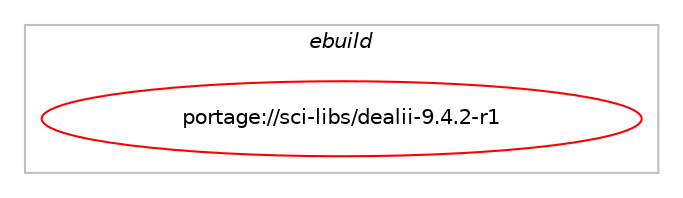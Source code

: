 digraph prolog {

# *************
# Graph options
# *************

newrank=true;
concentrate=true;
compound=true;
graph [rankdir=LR,fontname=Helvetica,fontsize=10,ranksep=1.5];#, ranksep=2.5, nodesep=0.2];
edge  [arrowhead=vee];
node  [fontname=Helvetica,fontsize=10];

# **********
# The ebuild
# **********

subgraph cluster_leftcol {
color=gray;
label=<<i>ebuild</i>>;
id [label="portage://sci-libs/dealii-9.4.2-r1", color=red, width=4, href="../sci-libs/dealii-9.4.2-r1.svg"];
}

# ****************
# The dependencies
# ****************

subgraph cluster_midcol {
color=gray;
label=<<i>dependencies</i>>;
subgraph cluster_compile {
fillcolor="#eeeeee";
style=filled;
label=<<i>compile</i>>;
# *** BEGIN UNKNOWN DEPENDENCY TYPE (TODO) ***
# id -> equal(use_conditional_group(positive,adolc,portage://sci-libs/dealii-9.4.2-r1,[package_dependency(portage://sci-libs/dealii-9.4.2-r1,install,no,sci-libs,adolc,none,[,,],[],[])]))
# *** END UNKNOWN DEPENDENCY TYPE (TODO) ***

# *** BEGIN UNKNOWN DEPENDENCY TYPE (TODO) ***
# id -> equal(use_conditional_group(positive,arborx,portage://sci-libs/dealii-9.4.2-r1,[package_dependency(portage://sci-libs/dealii-9.4.2-r1,install,no,sci-libs,arborx,none,[,,],[],[use(equal(mpi),none)])]))
# *** END UNKNOWN DEPENDENCY TYPE (TODO) ***

# *** BEGIN UNKNOWN DEPENDENCY TYPE (TODO) ***
# id -> equal(use_conditional_group(positive,arpack,portage://sci-libs/dealii-9.4.2-r1,[package_dependency(portage://sci-libs/dealii-9.4.2-r1,install,no,sci-libs,arpack,none,[,,],[],[use(equal(mpi),none)])]))
# *** END UNKNOWN DEPENDENCY TYPE (TODO) ***

# *** BEGIN UNKNOWN DEPENDENCY TYPE (TODO) ***
# id -> equal(use_conditional_group(positive,assimp,portage://sci-libs/dealii-9.4.2-r1,[package_dependency(portage://sci-libs/dealii-9.4.2-r1,install,no,media-libs,assimp,none,[,,],any_same_slot,[])]))
# *** END UNKNOWN DEPENDENCY TYPE (TODO) ***

# *** BEGIN UNKNOWN DEPENDENCY TYPE (TODO) ***
# id -> equal(use_conditional_group(positive,cuda,portage://sci-libs/dealii-9.4.2-r1,[package_dependency(portage://sci-libs/dealii-9.4.2-r1,install,no,dev-util,nvidia-cuda-toolkit,none,[,,],[],[])]))
# *** END UNKNOWN DEPENDENCY TYPE (TODO) ***

# *** BEGIN UNKNOWN DEPENDENCY TYPE (TODO) ***
# id -> equal(use_conditional_group(positive,doc,portage://sci-libs/dealii-9.4.2-r1,[package_dependency(portage://sci-libs/dealii-9.4.2-r1,install,no,app-text,doxygen,none,[,,],[],[use(enable(dot),none)]),package_dependency(portage://sci-libs/dealii-9.4.2-r1,install,no,dev-lang,perl,none,[,,],[],[])]))
# *** END UNKNOWN DEPENDENCY TYPE (TODO) ***

# *** BEGIN UNKNOWN DEPENDENCY TYPE (TODO) ***
# id -> equal(use_conditional_group(positive,ginkgo,portage://sci-libs/dealii-9.4.2-r1,[package_dependency(portage://sci-libs/dealii-9.4.2-r1,install,no,sci-libs,ginkgo,none,[,,],[],[])]))
# *** END UNKNOWN DEPENDENCY TYPE (TODO) ***

# *** BEGIN UNKNOWN DEPENDENCY TYPE (TODO) ***
# id -> equal(use_conditional_group(positive,gmsh,portage://sci-libs/dealii-9.4.2-r1,[package_dependency(portage://sci-libs/dealii-9.4.2-r1,install,no,sci-libs,gmsh,none,[,,],[],[])]))
# *** END UNKNOWN DEPENDENCY TYPE (TODO) ***

# *** BEGIN UNKNOWN DEPENDENCY TYPE (TODO) ***
# id -> equal(use_conditional_group(positive,gsl,portage://sci-libs/dealii-9.4.2-r1,[package_dependency(portage://sci-libs/dealii-9.4.2-r1,install,no,sci-libs,gsl,none,[,,],any_same_slot,[])]))
# *** END UNKNOWN DEPENDENCY TYPE (TODO) ***

# *** BEGIN UNKNOWN DEPENDENCY TYPE (TODO) ***
# id -> equal(use_conditional_group(positive,hdf5,portage://sci-libs/dealii-9.4.2-r1,[package_dependency(portage://sci-libs/dealii-9.4.2-r1,install,no,sci-libs,hdf5,none,[,,],any_same_slot,[use(equal(mpi),none)])]))
# *** END UNKNOWN DEPENDENCY TYPE (TODO) ***

# *** BEGIN UNKNOWN DEPENDENCY TYPE (TODO) ***
# id -> equal(use_conditional_group(positive,lapack,portage://sci-libs/dealii-9.4.2-r1,[package_dependency(portage://sci-libs/dealii-9.4.2-r1,install,no,virtual,lapack,none,[,,],[],[])]))
# *** END UNKNOWN DEPENDENCY TYPE (TODO) ***

# *** BEGIN UNKNOWN DEPENDENCY TYPE (TODO) ***
# id -> equal(use_conditional_group(positive,metis,portage://sci-libs/dealii-9.4.2-r1,[package_dependency(portage://sci-libs/dealii-9.4.2-r1,install,no,sci-libs,metis,greaterequal,[5,,,5],[],[]),use_conditional_group(positive,mpi,portage://sci-libs/dealii-9.4.2-r1,[package_dependency(portage://sci-libs/dealii-9.4.2-r1,install,no,sci-libs,parmetis,greaterequal,[4,,,4],[],[])])]))
# *** END UNKNOWN DEPENDENCY TYPE (TODO) ***

# *** BEGIN UNKNOWN DEPENDENCY TYPE (TODO) ***
# id -> equal(use_conditional_group(positive,mpi,portage://sci-libs/dealii-9.4.2-r1,[package_dependency(portage://sci-libs/dealii-9.4.2-r1,install,no,virtual,mpi,none,[,,],[],[use(enable(cxx),none)])]))
# *** END UNKNOWN DEPENDENCY TYPE (TODO) ***

# *** BEGIN UNKNOWN DEPENDENCY TYPE (TODO) ***
# id -> equal(use_conditional_group(positive,muparser,portage://sci-libs/dealii-9.4.2-r1,[package_dependency(portage://sci-libs/dealii-9.4.2-r1,install,no,dev-cpp,muParser,none,[,,],[],[])]))
# *** END UNKNOWN DEPENDENCY TYPE (TODO) ***

# *** BEGIN UNKNOWN DEPENDENCY TYPE (TODO) ***
# id -> equal(use_conditional_group(positive,opencascade,portage://sci-libs/dealii-9.4.2-r1,[package_dependency(portage://sci-libs/dealii-9.4.2-r1,install,no,sci-libs,opencascade,none,[,,],any_same_slot,[])]))
# *** END UNKNOWN DEPENDENCY TYPE (TODO) ***

# *** BEGIN UNKNOWN DEPENDENCY TYPE (TODO) ***
# id -> equal(use_conditional_group(positive,p4est,portage://sci-libs/dealii-9.4.2-r1,[package_dependency(portage://sci-libs/dealii-9.4.2-r1,install,no,sci-libs,p4est,none,[,,],[],[use(enable(mpi),none)])]))
# *** END UNKNOWN DEPENDENCY TYPE (TODO) ***

# *** BEGIN UNKNOWN DEPENDENCY TYPE (TODO) ***
# id -> equal(use_conditional_group(positive,petsc,portage://sci-libs/dealii-9.4.2-r1,[package_dependency(portage://sci-libs/dealii-9.4.2-r1,install,no,sci-mathematics,petsc,none,[,,],[],[use(equal(mpi),none)])]))
# *** END UNKNOWN DEPENDENCY TYPE (TODO) ***

# *** BEGIN UNKNOWN DEPENDENCY TYPE (TODO) ***
# id -> equal(use_conditional_group(positive,scalapack,portage://sci-libs/dealii-9.4.2-r1,[package_dependency(portage://sci-libs/dealii-9.4.2-r1,install,no,sci-libs,scalapack,none,[,,],[],[])]))
# *** END UNKNOWN DEPENDENCY TYPE (TODO) ***

# *** BEGIN UNKNOWN DEPENDENCY TYPE (TODO) ***
# id -> equal(use_conditional_group(positive,slepc,portage://sci-libs/dealii-9.4.2-r1,[package_dependency(portage://sci-libs/dealii-9.4.2-r1,install,no,sci-mathematics,slepc,none,[,,],[],[use(equal(mpi),none)])]))
# *** END UNKNOWN DEPENDENCY TYPE (TODO) ***

# *** BEGIN UNKNOWN DEPENDENCY TYPE (TODO) ***
# id -> equal(use_conditional_group(positive,sparse,portage://sci-libs/dealii-9.4.2-r1,[package_dependency(portage://sci-libs/dealii-9.4.2-r1,install,no,sci-libs,umfpack,none,[,,],[],[])]))
# *** END UNKNOWN DEPENDENCY TYPE (TODO) ***

# *** BEGIN UNKNOWN DEPENDENCY TYPE (TODO) ***
# id -> equal(use_conditional_group(positive,sundials,portage://sci-libs/dealii-9.4.2-r1,[package_dependency(portage://sci-libs/dealii-9.4.2-r1,install,no,sci-libs,sundials,none,[,,],any_same_slot,[])]))
# *** END UNKNOWN DEPENDENCY TYPE (TODO) ***

# *** BEGIN UNKNOWN DEPENDENCY TYPE (TODO) ***
# id -> equal(use_conditional_group(positive,symengine,portage://sci-libs/dealii-9.4.2-r1,[package_dependency(portage://sci-libs/dealii-9.4.2-r1,install,no,sci-libs,symengine,greaterequal,[0.4,,,0.4],any_same_slot,[])]))
# *** END UNKNOWN DEPENDENCY TYPE (TODO) ***

# *** BEGIN UNKNOWN DEPENDENCY TYPE (TODO) ***
# id -> equal(use_conditional_group(positive,trilinos,portage://sci-libs/dealii-9.4.2-r1,[package_dependency(portage://sci-libs/dealii-9.4.2-r1,install,no,sci-libs,trilinos,none,[,,],[],[])]))
# *** END UNKNOWN DEPENDENCY TYPE (TODO) ***

# *** BEGIN UNKNOWN DEPENDENCY TYPE (TODO) ***
# id -> equal(package_dependency(portage://sci-libs/dealii-9.4.2-r1,install,no,app-arch,bzip2,none,[,,],[],[]))
# *** END UNKNOWN DEPENDENCY TYPE (TODO) ***

# *** BEGIN UNKNOWN DEPENDENCY TYPE (TODO) ***
# id -> equal(package_dependency(portage://sci-libs/dealii-9.4.2-r1,install,no,dev-cpp,tbb,none,[,,],any_same_slot,[]))
# *** END UNKNOWN DEPENDENCY TYPE (TODO) ***

# *** BEGIN UNKNOWN DEPENDENCY TYPE (TODO) ***
# id -> equal(package_dependency(portage://sci-libs/dealii-9.4.2-r1,install,no,dev-libs,boost,none,[,,],any_same_slot,[]))
# *** END UNKNOWN DEPENDENCY TYPE (TODO) ***

# *** BEGIN UNKNOWN DEPENDENCY TYPE (TODO) ***
# id -> equal(package_dependency(portage://sci-libs/dealii-9.4.2-r1,install,no,sys-libs,zlib,none,[,,],[],[]))
# *** END UNKNOWN DEPENDENCY TYPE (TODO) ***

# *** BEGIN UNKNOWN DEPENDENCY TYPE (TODO) ***
# id -> equal(package_dependency(portage://sci-libs/dealii-9.4.2-r1,install,no,virtual,pkgconfig,none,[,,],[],[]))
# *** END UNKNOWN DEPENDENCY TYPE (TODO) ***

}
subgraph cluster_compileandrun {
fillcolor="#eeeeee";
style=filled;
label=<<i>compile and run</i>>;
}
subgraph cluster_run {
fillcolor="#eeeeee";
style=filled;
label=<<i>run</i>>;
# *** BEGIN UNKNOWN DEPENDENCY TYPE (TODO) ***
# id -> equal(use_conditional_group(positive,adolc,portage://sci-libs/dealii-9.4.2-r1,[package_dependency(portage://sci-libs/dealii-9.4.2-r1,run,no,sci-libs,adolc,none,[,,],[],[])]))
# *** END UNKNOWN DEPENDENCY TYPE (TODO) ***

# *** BEGIN UNKNOWN DEPENDENCY TYPE (TODO) ***
# id -> equal(use_conditional_group(positive,arborx,portage://sci-libs/dealii-9.4.2-r1,[package_dependency(portage://sci-libs/dealii-9.4.2-r1,run,no,sci-libs,arborx,none,[,,],[],[use(equal(mpi),none)])]))
# *** END UNKNOWN DEPENDENCY TYPE (TODO) ***

# *** BEGIN UNKNOWN DEPENDENCY TYPE (TODO) ***
# id -> equal(use_conditional_group(positive,arpack,portage://sci-libs/dealii-9.4.2-r1,[package_dependency(portage://sci-libs/dealii-9.4.2-r1,run,no,sci-libs,arpack,none,[,,],[],[use(equal(mpi),none)])]))
# *** END UNKNOWN DEPENDENCY TYPE (TODO) ***

# *** BEGIN UNKNOWN DEPENDENCY TYPE (TODO) ***
# id -> equal(use_conditional_group(positive,assimp,portage://sci-libs/dealii-9.4.2-r1,[package_dependency(portage://sci-libs/dealii-9.4.2-r1,run,no,media-libs,assimp,none,[,,],any_same_slot,[])]))
# *** END UNKNOWN DEPENDENCY TYPE (TODO) ***

# *** BEGIN UNKNOWN DEPENDENCY TYPE (TODO) ***
# id -> equal(use_conditional_group(positive,cuda,portage://sci-libs/dealii-9.4.2-r1,[package_dependency(portage://sci-libs/dealii-9.4.2-r1,run,no,dev-util,nvidia-cuda-toolkit,none,[,,],[],[])]))
# *** END UNKNOWN DEPENDENCY TYPE (TODO) ***

# *** BEGIN UNKNOWN DEPENDENCY TYPE (TODO) ***
# id -> equal(use_conditional_group(positive,ginkgo,portage://sci-libs/dealii-9.4.2-r1,[package_dependency(portage://sci-libs/dealii-9.4.2-r1,run,no,sci-libs,ginkgo,none,[,,],[],[])]))
# *** END UNKNOWN DEPENDENCY TYPE (TODO) ***

# *** BEGIN UNKNOWN DEPENDENCY TYPE (TODO) ***
# id -> equal(use_conditional_group(positive,gmsh,portage://sci-libs/dealii-9.4.2-r1,[package_dependency(portage://sci-libs/dealii-9.4.2-r1,run,no,sci-libs,gmsh,none,[,,],[],[])]))
# *** END UNKNOWN DEPENDENCY TYPE (TODO) ***

# *** BEGIN UNKNOWN DEPENDENCY TYPE (TODO) ***
# id -> equal(use_conditional_group(positive,gsl,portage://sci-libs/dealii-9.4.2-r1,[package_dependency(portage://sci-libs/dealii-9.4.2-r1,run,no,sci-libs,gsl,none,[,,],any_same_slot,[])]))
# *** END UNKNOWN DEPENDENCY TYPE (TODO) ***

# *** BEGIN UNKNOWN DEPENDENCY TYPE (TODO) ***
# id -> equal(use_conditional_group(positive,hdf5,portage://sci-libs/dealii-9.4.2-r1,[package_dependency(portage://sci-libs/dealii-9.4.2-r1,run,no,sci-libs,hdf5,none,[,,],any_same_slot,[use(equal(mpi),none)])]))
# *** END UNKNOWN DEPENDENCY TYPE (TODO) ***

# *** BEGIN UNKNOWN DEPENDENCY TYPE (TODO) ***
# id -> equal(use_conditional_group(positive,lapack,portage://sci-libs/dealii-9.4.2-r1,[package_dependency(portage://sci-libs/dealii-9.4.2-r1,run,no,virtual,lapack,none,[,,],[],[])]))
# *** END UNKNOWN DEPENDENCY TYPE (TODO) ***

# *** BEGIN UNKNOWN DEPENDENCY TYPE (TODO) ***
# id -> equal(use_conditional_group(positive,metis,portage://sci-libs/dealii-9.4.2-r1,[package_dependency(portage://sci-libs/dealii-9.4.2-r1,run,no,sci-libs,metis,greaterequal,[5,,,5],[],[]),use_conditional_group(positive,mpi,portage://sci-libs/dealii-9.4.2-r1,[package_dependency(portage://sci-libs/dealii-9.4.2-r1,run,no,sci-libs,parmetis,greaterequal,[4,,,4],[],[])])]))
# *** END UNKNOWN DEPENDENCY TYPE (TODO) ***

# *** BEGIN UNKNOWN DEPENDENCY TYPE (TODO) ***
# id -> equal(use_conditional_group(positive,mpi,portage://sci-libs/dealii-9.4.2-r1,[package_dependency(portage://sci-libs/dealii-9.4.2-r1,run,no,virtual,mpi,none,[,,],[],[use(enable(cxx),none)])]))
# *** END UNKNOWN DEPENDENCY TYPE (TODO) ***

# *** BEGIN UNKNOWN DEPENDENCY TYPE (TODO) ***
# id -> equal(use_conditional_group(positive,muparser,portage://sci-libs/dealii-9.4.2-r1,[package_dependency(portage://sci-libs/dealii-9.4.2-r1,run,no,dev-cpp,muParser,none,[,,],[],[])]))
# *** END UNKNOWN DEPENDENCY TYPE (TODO) ***

# *** BEGIN UNKNOWN DEPENDENCY TYPE (TODO) ***
# id -> equal(use_conditional_group(positive,opencascade,portage://sci-libs/dealii-9.4.2-r1,[package_dependency(portage://sci-libs/dealii-9.4.2-r1,run,no,sci-libs,opencascade,none,[,,],any_same_slot,[])]))
# *** END UNKNOWN DEPENDENCY TYPE (TODO) ***

# *** BEGIN UNKNOWN DEPENDENCY TYPE (TODO) ***
# id -> equal(use_conditional_group(positive,p4est,portage://sci-libs/dealii-9.4.2-r1,[package_dependency(portage://sci-libs/dealii-9.4.2-r1,run,no,sci-libs,p4est,none,[,,],[],[use(enable(mpi),none)])]))
# *** END UNKNOWN DEPENDENCY TYPE (TODO) ***

# *** BEGIN UNKNOWN DEPENDENCY TYPE (TODO) ***
# id -> equal(use_conditional_group(positive,petsc,portage://sci-libs/dealii-9.4.2-r1,[package_dependency(portage://sci-libs/dealii-9.4.2-r1,run,no,sci-mathematics,petsc,none,[,,],[],[use(equal(mpi),none)])]))
# *** END UNKNOWN DEPENDENCY TYPE (TODO) ***

# *** BEGIN UNKNOWN DEPENDENCY TYPE (TODO) ***
# id -> equal(use_conditional_group(positive,scalapack,portage://sci-libs/dealii-9.4.2-r1,[package_dependency(portage://sci-libs/dealii-9.4.2-r1,run,no,sci-libs,scalapack,none,[,,],[],[])]))
# *** END UNKNOWN DEPENDENCY TYPE (TODO) ***

# *** BEGIN UNKNOWN DEPENDENCY TYPE (TODO) ***
# id -> equal(use_conditional_group(positive,slepc,portage://sci-libs/dealii-9.4.2-r1,[package_dependency(portage://sci-libs/dealii-9.4.2-r1,run,no,sci-mathematics,slepc,none,[,,],[],[use(equal(mpi),none)])]))
# *** END UNKNOWN DEPENDENCY TYPE (TODO) ***

# *** BEGIN UNKNOWN DEPENDENCY TYPE (TODO) ***
# id -> equal(use_conditional_group(positive,sparse,portage://sci-libs/dealii-9.4.2-r1,[package_dependency(portage://sci-libs/dealii-9.4.2-r1,run,no,sci-libs,umfpack,none,[,,],[],[])]))
# *** END UNKNOWN DEPENDENCY TYPE (TODO) ***

# *** BEGIN UNKNOWN DEPENDENCY TYPE (TODO) ***
# id -> equal(use_conditional_group(positive,sundials,portage://sci-libs/dealii-9.4.2-r1,[package_dependency(portage://sci-libs/dealii-9.4.2-r1,run,no,sci-libs,sundials,none,[,,],any_same_slot,[])]))
# *** END UNKNOWN DEPENDENCY TYPE (TODO) ***

# *** BEGIN UNKNOWN DEPENDENCY TYPE (TODO) ***
# id -> equal(use_conditional_group(positive,symengine,portage://sci-libs/dealii-9.4.2-r1,[package_dependency(portage://sci-libs/dealii-9.4.2-r1,run,no,sci-libs,symengine,greaterequal,[0.4,,,0.4],any_same_slot,[])]))
# *** END UNKNOWN DEPENDENCY TYPE (TODO) ***

# *** BEGIN UNKNOWN DEPENDENCY TYPE (TODO) ***
# id -> equal(use_conditional_group(positive,trilinos,portage://sci-libs/dealii-9.4.2-r1,[package_dependency(portage://sci-libs/dealii-9.4.2-r1,run,no,sci-libs,trilinos,none,[,,],[],[])]))
# *** END UNKNOWN DEPENDENCY TYPE (TODO) ***

# *** BEGIN UNKNOWN DEPENDENCY TYPE (TODO) ***
# id -> equal(package_dependency(portage://sci-libs/dealii-9.4.2-r1,run,no,app-arch,bzip2,none,[,,],[],[]))
# *** END UNKNOWN DEPENDENCY TYPE (TODO) ***

# *** BEGIN UNKNOWN DEPENDENCY TYPE (TODO) ***
# id -> equal(package_dependency(portage://sci-libs/dealii-9.4.2-r1,run,no,dev-cpp,tbb,none,[,,],any_same_slot,[]))
# *** END UNKNOWN DEPENDENCY TYPE (TODO) ***

# *** BEGIN UNKNOWN DEPENDENCY TYPE (TODO) ***
# id -> equal(package_dependency(portage://sci-libs/dealii-9.4.2-r1,run,no,dev-libs,boost,none,[,,],any_same_slot,[]))
# *** END UNKNOWN DEPENDENCY TYPE (TODO) ***

# *** BEGIN UNKNOWN DEPENDENCY TYPE (TODO) ***
# id -> equal(package_dependency(portage://sci-libs/dealii-9.4.2-r1,run,no,sys-libs,zlib,none,[,,],[],[]))
# *** END UNKNOWN DEPENDENCY TYPE (TODO) ***

}
}

# **************
# The candidates
# **************

subgraph cluster_choices {
rank=same;
color=gray;
label=<<i>candidates</i>>;

}

}
